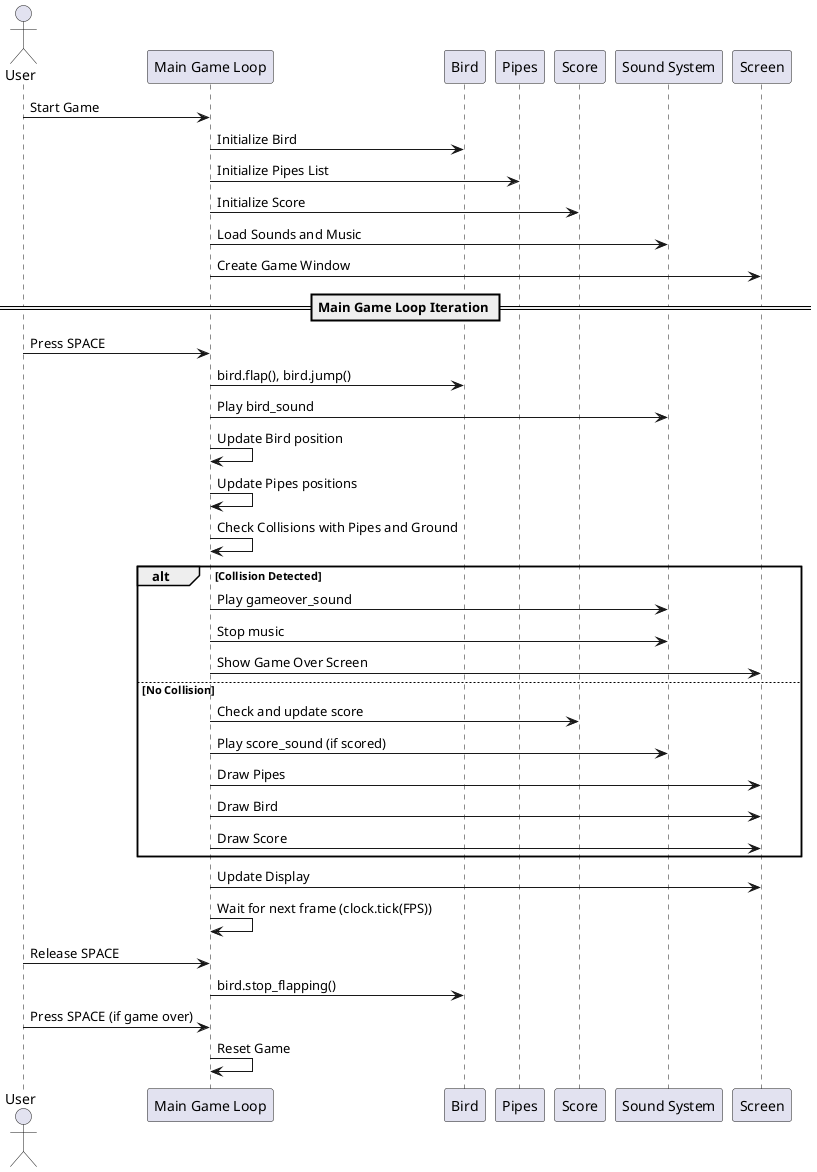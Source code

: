 @startuml
actor User
participant "Main Game Loop" as Loop
participant Bird
participant Pipes
participant Score
participant "Sound System" as Sound
participant Screen

User -> Loop: Start Game
Loop -> Bird: Initialize Bird
Loop -> Pipes: Initialize Pipes List
Loop -> Score: Initialize Score
Loop -> Sound: Load Sounds and Music
Loop -> Screen: Create Game Window

== Main Game Loop Iteration ==
User -> Loop: Press SPACE
Loop -> Bird: bird.flap(), bird.jump()
Loop -> Sound: Play bird_sound
Loop -> Loop: Update Bird position
Loop -> Loop: Update Pipes positions
Loop -> Loop: Check Collisions with Pipes and Ground

alt Collision Detected
    Loop -> Sound: Play gameover_sound
    Loop -> Sound: Stop music
    Loop -> Screen: Show Game Over Screen
else No Collision
    Loop -> Score: Check and update score
    Loop -> Sound: Play score_sound (if scored)
    Loop -> Screen: Draw Pipes
    Loop -> Screen: Draw Bird
    Loop -> Screen: Draw Score
end

Loop -> Screen: Update Display
Loop -> Loop: Wait for next frame (clock.tick(FPS))

User -> Loop: Release SPACE
Loop -> Bird: bird.stop_flapping()

User -> Loop: Press SPACE (if game over)
Loop -> Loop: Reset Game
@enduml